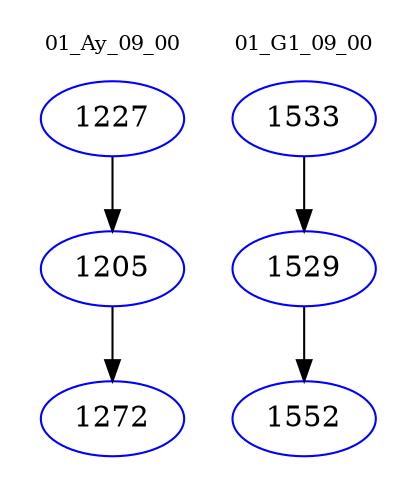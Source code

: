 digraph{
subgraph cluster_0 {
color = white
label = "01_Ay_09_00";
fontsize=10;
T0_1227 [label="1227", color="blue"]
T0_1227 -> T0_1205 [color="black"]
T0_1205 [label="1205", color="blue"]
T0_1205 -> T0_1272 [color="black"]
T0_1272 [label="1272", color="blue"]
}
subgraph cluster_1 {
color = white
label = "01_G1_09_00";
fontsize=10;
T1_1533 [label="1533", color="blue"]
T1_1533 -> T1_1529 [color="black"]
T1_1529 [label="1529", color="blue"]
T1_1529 -> T1_1552 [color="black"]
T1_1552 [label="1552", color="blue"]
}
}
